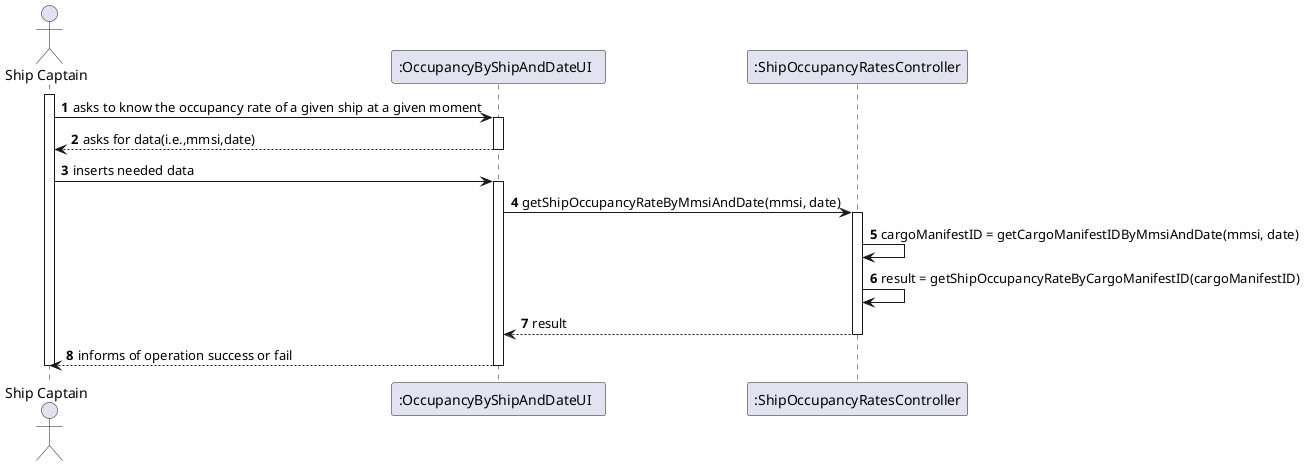 @startuml
autonumber
'hide footbox
actor "Ship Captain" as SC
participant ":OccupancyByShipAndDateUI  " as UI
participant ":ShipOccupancyRatesController" as CTRL
'participant ":Company" as CMP
'participant ":ShipStore" as STORE
'participant ":ShipsBST" as SBST
'participant ":Ship" as SHIP

activate SC
SC -> UI : asks to know the occupancy rate of a given ship at a given moment
activate UI
UI --> SC : asks for data(i.e.,mmsi,date)
deactivate UI
SC -> UI : inserts needed data
activate UI
UI -> CTRL : getShipOccupancyRateByMmsiAndDate(mmsi, date)
activate CTRL
CTRL -> CTRL : cargoManifestID = getCargoManifestIDByMmsiAndDate(mmsi, date)

CTRL -> CTRL : result = getShipOccupancyRateByCargoManifestID(cargoManifestID)
CTRL --> UI : result
deactivate CTRL
UI --> SC : informs of operation success or fail
deactivate UI
deactivate SC

@enduml

